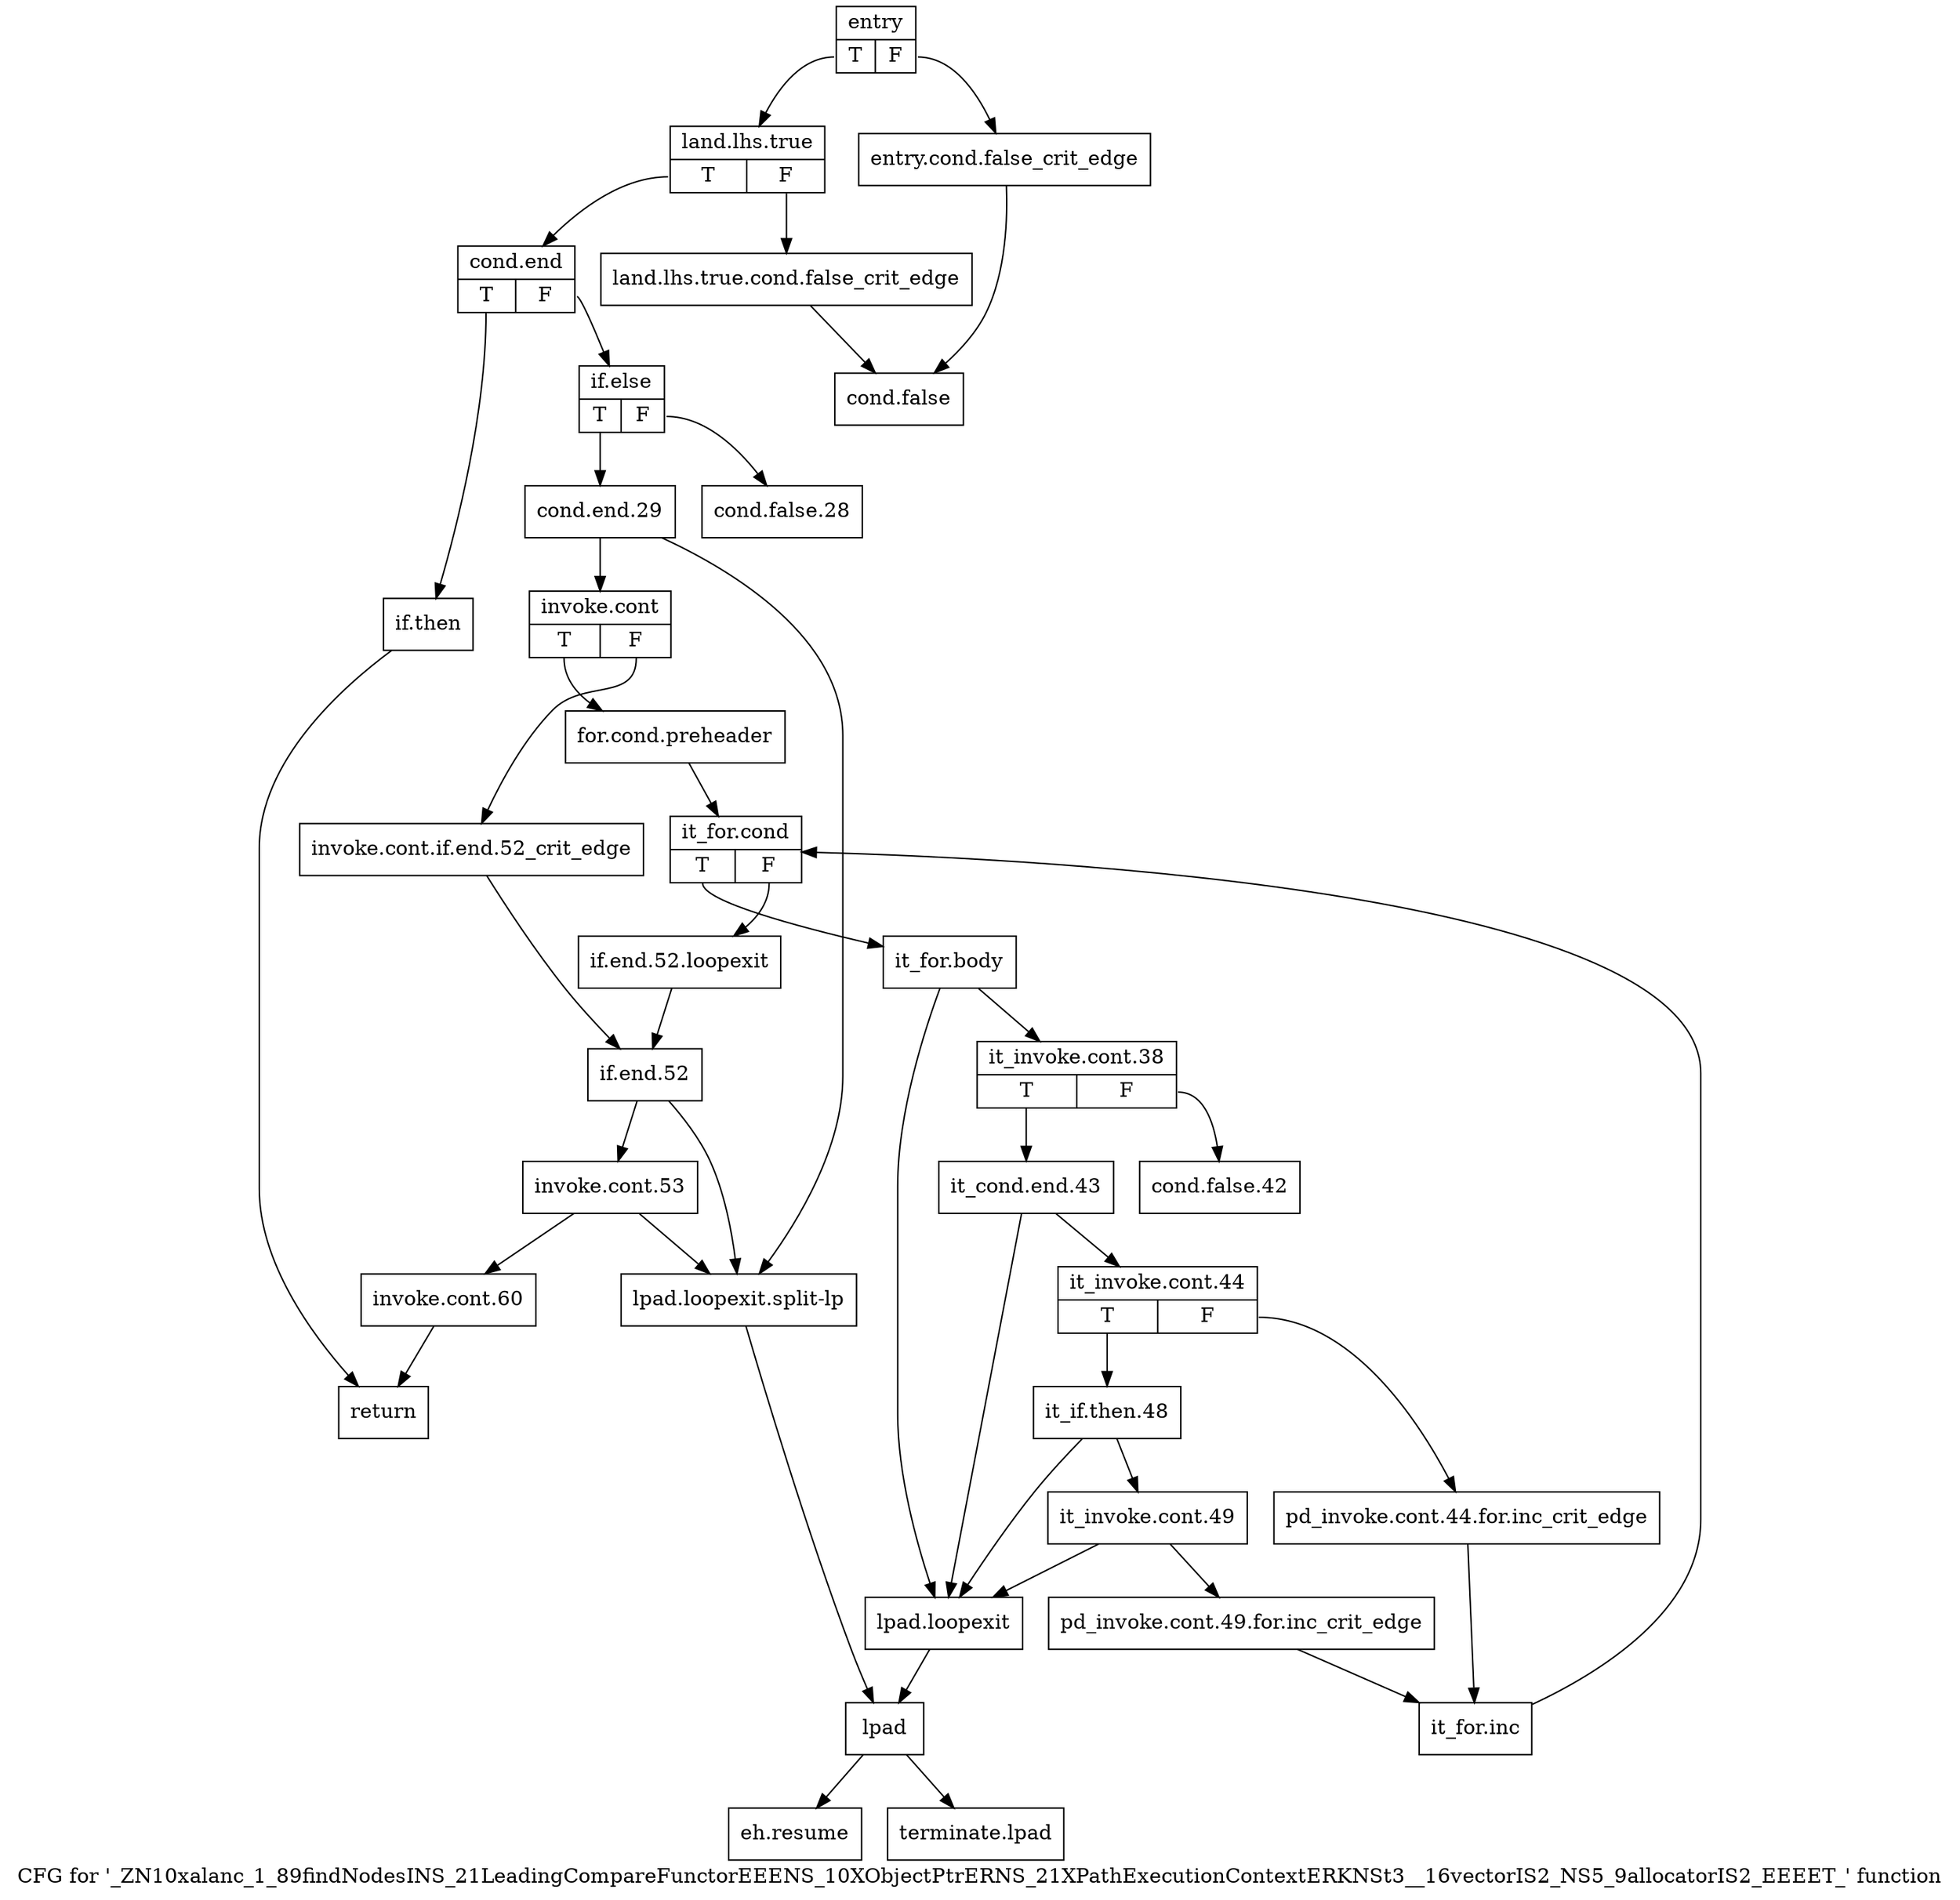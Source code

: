 digraph "CFG for '_ZN10xalanc_1_89findNodesINS_21LeadingCompareFunctorEEENS_10XObjectPtrERNS_21XPathExecutionContextERKNSt3__16vectorIS2_NS5_9allocatorIS2_EEEET_' function" {
	label="CFG for '_ZN10xalanc_1_89findNodesINS_21LeadingCompareFunctorEEENS_10XObjectPtrERNS_21XPathExecutionContextERKNSt3__16vectorIS2_NS5_9allocatorIS2_EEEET_' function";

	Node0x8b22a40 [shape=record,label="{entry|{<s0>T|<s1>F}}"];
	Node0x8b22a40:s0 -> Node0x8b22ae0;
	Node0x8b22a40:s1 -> Node0x8b22a90;
	Node0x8b22a90 [shape=record,label="{entry.cond.false_crit_edge}"];
	Node0x8b22a90 -> Node0x8b22b80;
	Node0x8b22ae0 [shape=record,label="{land.lhs.true|{<s0>T|<s1>F}}"];
	Node0x8b22ae0:s0 -> Node0x8b22bd0;
	Node0x8b22ae0:s1 -> Node0x8b22b30;
	Node0x8b22b30 [shape=record,label="{land.lhs.true.cond.false_crit_edge}"];
	Node0x8b22b30 -> Node0x8b22b80;
	Node0x8b22b80 [shape=record,label="{cond.false}"];
	Node0x8b22bd0 [shape=record,label="{cond.end|{<s0>T|<s1>F}}"];
	Node0x8b22bd0:s0 -> Node0x8b22c20;
	Node0x8b22bd0:s1 -> Node0x8b22c70;
	Node0x8b22c20 [shape=record,label="{if.then}"];
	Node0x8b22c20 -> Node0x8b233f0;
	Node0x8b22c70 [shape=record,label="{if.else|{<s0>T|<s1>F}}"];
	Node0x8b22c70:s0 -> Node0x8b22d10;
	Node0x8b22c70:s1 -> Node0x8b22cc0;
	Node0x8b22cc0 [shape=record,label="{cond.false.28}"];
	Node0x8b22d10 [shape=record,label="{cond.end.29}"];
	Node0x8b22d10 -> Node0x8b22d60;
	Node0x8b22d10 -> Node0x8b22fe0;
	Node0x8b22d60 [shape=record,label="{invoke.cont|{<s0>T|<s1>F}}"];
	Node0x8b22d60:s0 -> Node0x8b22e00;
	Node0x8b22d60:s1 -> Node0x8b22db0;
	Node0x8b22db0 [shape=record,label="{invoke.cont.if.end.52_crit_edge}"];
	Node0x8b22db0 -> Node0x8b23300;
	Node0x8b22e00 [shape=record,label="{for.cond.preheader}"];
	Node0x8b22e00 -> Node0x8b22e50;
	Node0x8b22e50 [shape=record,label="{it_for.cond|{<s0>T|<s1>F}}"];
	Node0x8b22e50:s0 -> Node0x8b22ea0;
	Node0x8b22e50:s1 -> Node0x8b232b0;
	Node0x8b22ea0 [shape=record,label="{it_for.body}"];
	Node0x8b22ea0 -> Node0x8b22ef0;
	Node0x8b22ea0 -> Node0x8b22f90;
	Node0x8b22ef0 [shape=record,label="{it_invoke.cont.38|{<s0>T|<s1>F}}"];
	Node0x8b22ef0:s0 -> Node0x8b23080;
	Node0x8b22ef0:s1 -> Node0x8b22f40;
	Node0x8b22f40 [shape=record,label="{cond.false.42}"];
	Node0x8b22f90 [shape=record,label="{lpad.loopexit}"];
	Node0x8b22f90 -> Node0x8b23030;
	Node0x8b22fe0 [shape=record,label="{lpad.loopexit.split-lp}"];
	Node0x8b22fe0 -> Node0x8b23030;
	Node0x8b23030 [shape=record,label="{lpad}"];
	Node0x8b23030 -> Node0x8b23440;
	Node0x8b23030 -> Node0x8b23490;
	Node0x8b23080 [shape=record,label="{it_cond.end.43}"];
	Node0x8b23080 -> Node0x8b230d0;
	Node0x8b23080 -> Node0x8b22f90;
	Node0x8b230d0 [shape=record,label="{it_invoke.cont.44|{<s0>T|<s1>F}}"];
	Node0x8b230d0:s0 -> Node0x8b23170;
	Node0x8b230d0:s1 -> Node0x8b23120;
	Node0x8b23120 [shape=record,label="{pd_invoke.cont.44.for.inc_crit_edge}"];
	Node0x8b23120 -> Node0x8b23260;
	Node0x8b23170 [shape=record,label="{it_if.then.48}"];
	Node0x8b23170 -> Node0x8b231c0;
	Node0x8b23170 -> Node0x8b22f90;
	Node0x8b231c0 [shape=record,label="{it_invoke.cont.49}"];
	Node0x8b231c0 -> Node0x8b23210;
	Node0x8b231c0 -> Node0x8b22f90;
	Node0x8b23210 [shape=record,label="{pd_invoke.cont.49.for.inc_crit_edge}"];
	Node0x8b23210 -> Node0x8b23260;
	Node0x8b23260 [shape=record,label="{it_for.inc}"];
	Node0x8b23260 -> Node0x8b22e50;
	Node0x8b232b0 [shape=record,label="{if.end.52.loopexit}"];
	Node0x8b232b0 -> Node0x8b23300;
	Node0x8b23300 [shape=record,label="{if.end.52}"];
	Node0x8b23300 -> Node0x8b23350;
	Node0x8b23300 -> Node0x8b22fe0;
	Node0x8b23350 [shape=record,label="{invoke.cont.53}"];
	Node0x8b23350 -> Node0x8b233a0;
	Node0x8b23350 -> Node0x8b22fe0;
	Node0x8b233a0 [shape=record,label="{invoke.cont.60}"];
	Node0x8b233a0 -> Node0x8b233f0;
	Node0x8b233f0 [shape=record,label="{return}"];
	Node0x8b23440 [shape=record,label="{eh.resume}"];
	Node0x8b23490 [shape=record,label="{terminate.lpad}"];
}
